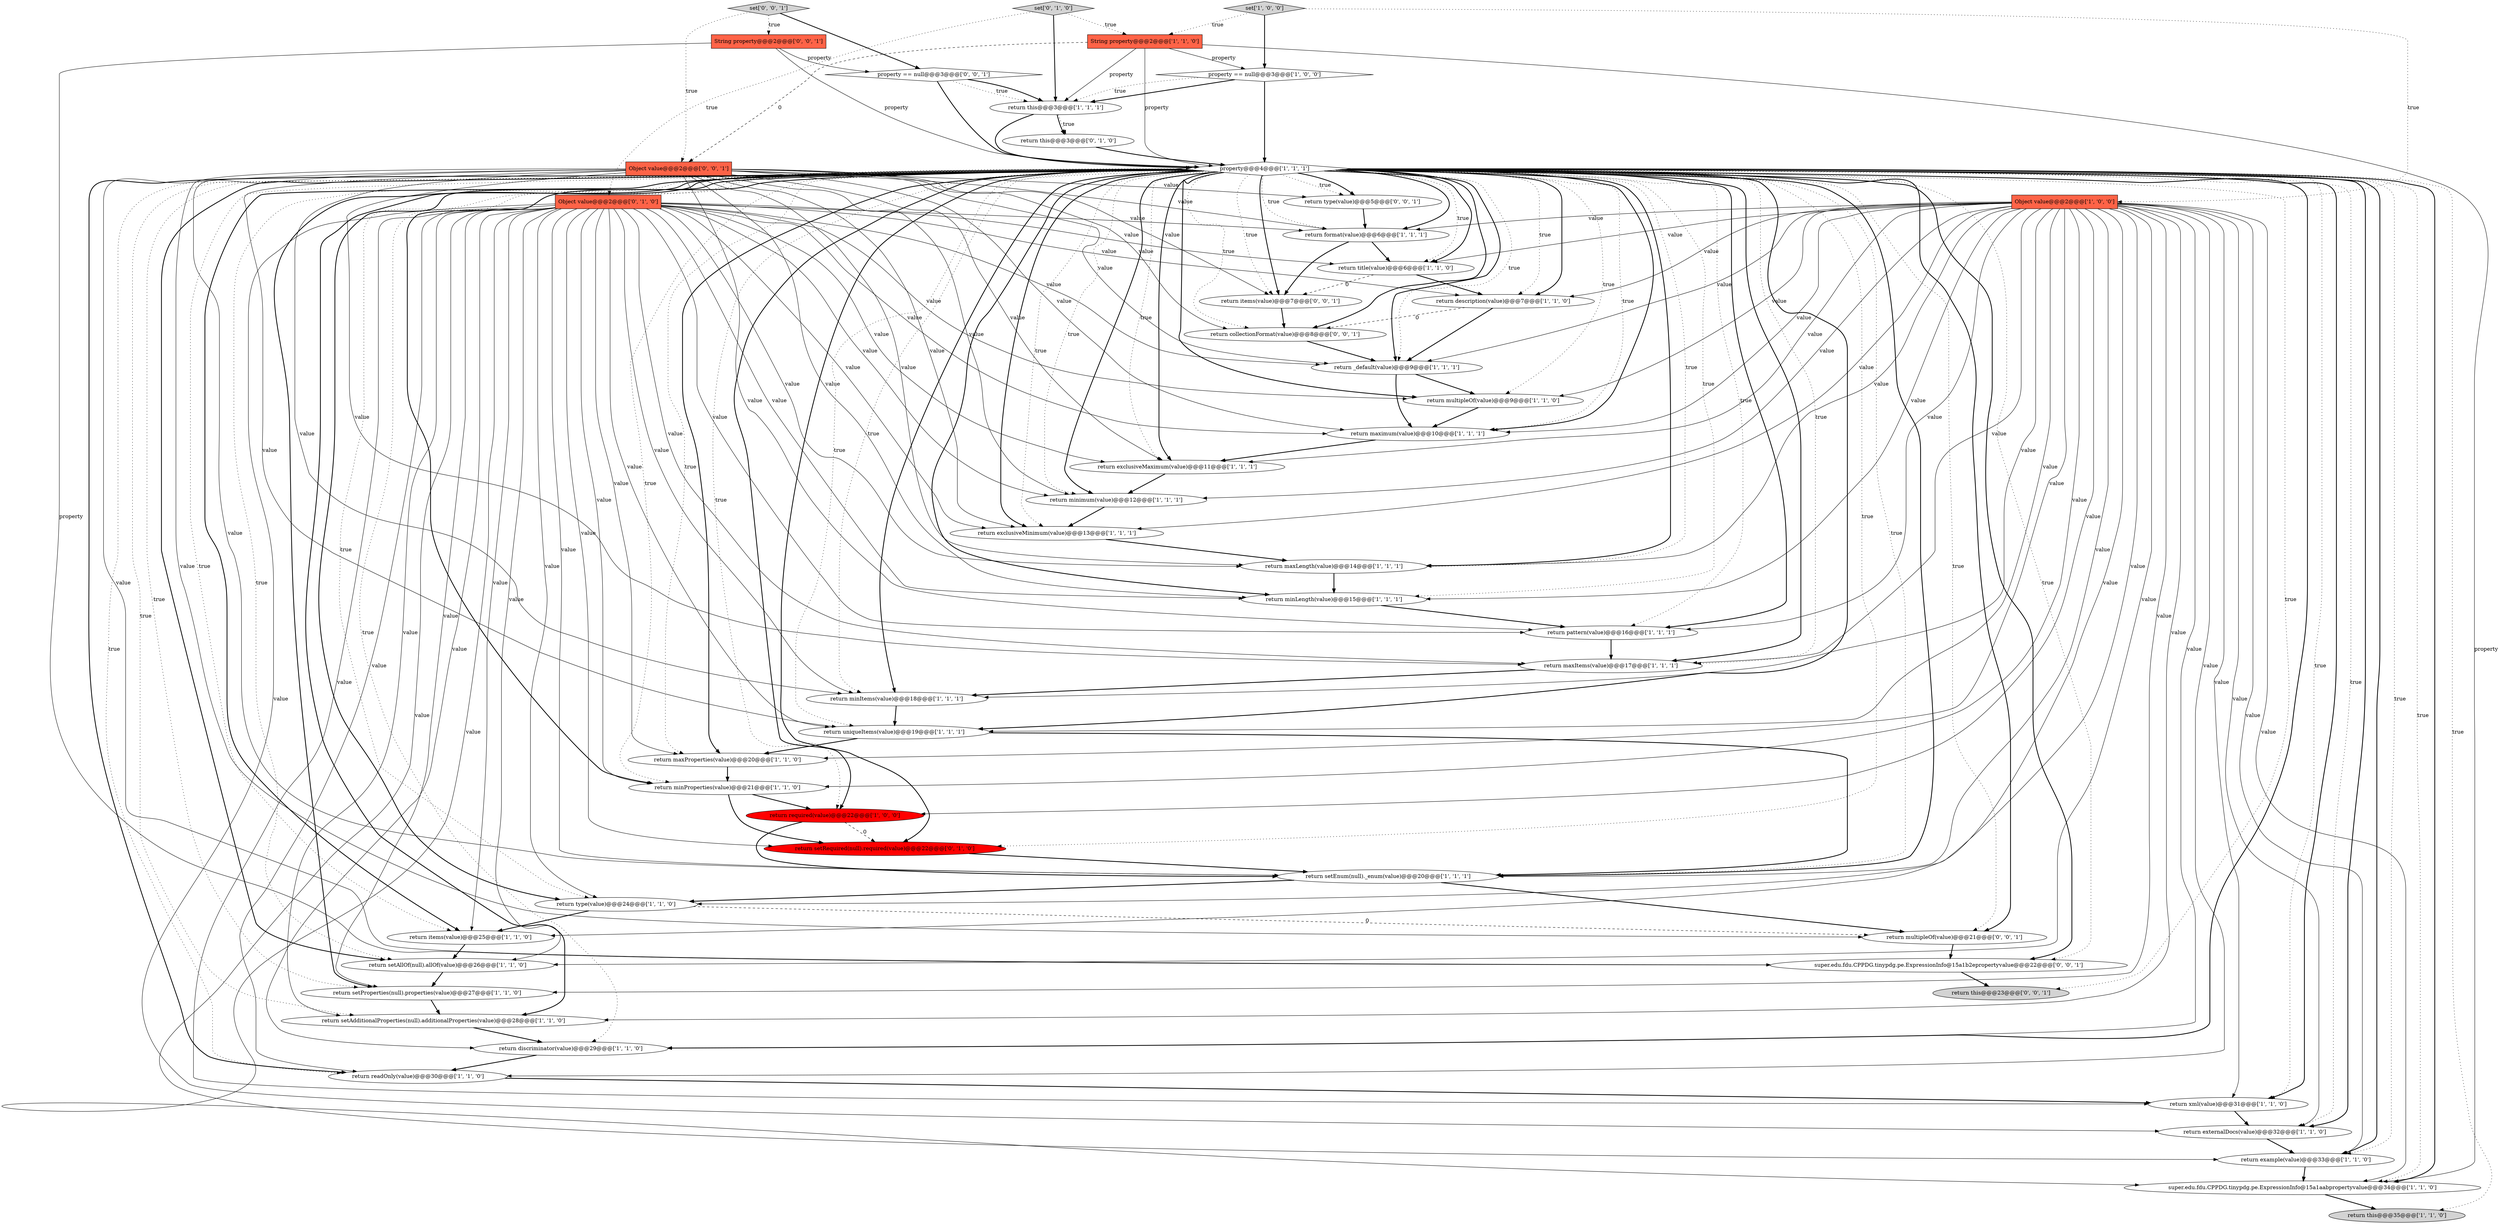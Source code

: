 digraph {
13 [style = filled, label = "property@@@4@@@['1', '1', '1']", fillcolor = white, shape = diamond image = "AAA0AAABBB1BBB"];
47 [style = filled, label = "Object value@@@2@@@['0', '0', '1']", fillcolor = tomato, shape = box image = "AAA0AAABBB3BBB"];
33 [style = filled, label = "return maxItems(value)@@@17@@@['1', '1', '1']", fillcolor = white, shape = ellipse image = "AAA0AAABBB1BBB"];
42 [style = filled, label = "property == null@@@3@@@['0', '0', '1']", fillcolor = white, shape = diamond image = "AAA0AAABBB3BBB"];
7 [style = filled, label = "return xml(value)@@@31@@@['1', '1', '0']", fillcolor = white, shape = ellipse image = "AAA0AAABBB1BBB"];
31 [style = filled, label = "return setAllOf(null).allOf(value)@@@26@@@['1', '1', '0']", fillcolor = white, shape = ellipse image = "AAA0AAABBB1BBB"];
38 [style = filled, label = "set['0', '1', '0']", fillcolor = lightgray, shape = diamond image = "AAA0AAABBB2BBB"];
40 [style = filled, label = "return setRequired(null).required(value)@@@22@@@['0', '1', '0']", fillcolor = red, shape = ellipse image = "AAA1AAABBB2BBB"];
4 [style = filled, label = "return type(value)@@@24@@@['1', '1', '0']", fillcolor = white, shape = ellipse image = "AAA0AAABBB1BBB"];
27 [style = filled, label = "return discriminator(value)@@@29@@@['1', '1', '0']", fillcolor = white, shape = ellipse image = "AAA0AAABBB1BBB"];
50 [style = filled, label = "return multipleOf(value)@@@21@@@['0', '0', '1']", fillcolor = white, shape = ellipse image = "AAA0AAABBB3BBB"];
45 [style = filled, label = "String property@@@2@@@['0', '0', '1']", fillcolor = tomato, shape = box image = "AAA0AAABBB3BBB"];
19 [style = filled, label = "return exclusiveMaximum(value)@@@11@@@['1', '1', '1']", fillcolor = white, shape = ellipse image = "AAA0AAABBB1BBB"];
6 [style = filled, label = "property == null@@@3@@@['1', '0', '0']", fillcolor = white, shape = diamond image = "AAA0AAABBB1BBB"];
2 [style = filled, label = "return exclusiveMinimum(value)@@@13@@@['1', '1', '1']", fillcolor = white, shape = ellipse image = "AAA0AAABBB1BBB"];
22 [style = filled, label = "set['1', '0', '0']", fillcolor = lightgray, shape = diamond image = "AAA0AAABBB1BBB"];
36 [style = filled, label = "return this@@@35@@@['1', '1', '0']", fillcolor = lightgray, shape = ellipse image = "AAA0AAABBB1BBB"];
3 [style = filled, label = "return setAdditionalProperties(null).additionalProperties(value)@@@28@@@['1', '1', '0']", fillcolor = white, shape = ellipse image = "AAA0AAABBB1BBB"];
49 [style = filled, label = "return items(value)@@@7@@@['0', '0', '1']", fillcolor = white, shape = ellipse image = "AAA0AAABBB3BBB"];
14 [style = filled, label = "return uniqueItems(value)@@@19@@@['1', '1', '1']", fillcolor = white, shape = ellipse image = "AAA0AAABBB1BBB"];
37 [style = filled, label = "return this@@@3@@@['0', '1', '0']", fillcolor = white, shape = ellipse image = "AAA0AAABBB2BBB"];
25 [style = filled, label = "return minProperties(value)@@@21@@@['1', '1', '0']", fillcolor = white, shape = ellipse image = "AAA0AAABBB1BBB"];
23 [style = filled, label = "super.edu.fdu.CPPDG.tinypdg.pe.ExpressionInfo@15a1aabpropertyvalue@@@34@@@['1', '1', '0']", fillcolor = white, shape = ellipse image = "AAA0AAABBB1BBB"];
24 [style = filled, label = "return minItems(value)@@@18@@@['1', '1', '1']", fillcolor = white, shape = ellipse image = "AAA0AAABBB1BBB"];
34 [style = filled, label = "return externalDocs(value)@@@32@@@['1', '1', '0']", fillcolor = white, shape = ellipse image = "AAA0AAABBB1BBB"];
1 [style = filled, label = "return description(value)@@@7@@@['1', '1', '0']", fillcolor = white, shape = ellipse image = "AAA0AAABBB1BBB"];
0 [style = filled, label = "return minLength(value)@@@15@@@['1', '1', '1']", fillcolor = white, shape = ellipse image = "AAA0AAABBB1BBB"];
16 [style = filled, label = "return maxLength(value)@@@14@@@['1', '1', '1']", fillcolor = white, shape = ellipse image = "AAA0AAABBB1BBB"];
21 [style = filled, label = "String property@@@2@@@['1', '1', '0']", fillcolor = tomato, shape = box image = "AAA0AAABBB1BBB"];
32 [style = filled, label = "return _default(value)@@@9@@@['1', '1', '1']", fillcolor = white, shape = ellipse image = "AAA0AAABBB1BBB"];
43 [style = filled, label = "return collectionFormat(value)@@@8@@@['0', '0', '1']", fillcolor = white, shape = ellipse image = "AAA0AAABBB3BBB"];
17 [style = filled, label = "return example(value)@@@33@@@['1', '1', '0']", fillcolor = white, shape = ellipse image = "AAA0AAABBB1BBB"];
26 [style = filled, label = "return setProperties(null).properties(value)@@@27@@@['1', '1', '0']", fillcolor = white, shape = ellipse image = "AAA0AAABBB1BBB"];
41 [style = filled, label = "set['0', '0', '1']", fillcolor = lightgray, shape = diamond image = "AAA0AAABBB3BBB"];
48 [style = filled, label = "return this@@@23@@@['0', '0', '1']", fillcolor = lightgray, shape = ellipse image = "AAA0AAABBB3BBB"];
18 [style = filled, label = "return items(value)@@@25@@@['1', '1', '0']", fillcolor = white, shape = ellipse image = "AAA0AAABBB1BBB"];
9 [style = filled, label = "return setEnum(null)._enum(value)@@@20@@@['1', '1', '1']", fillcolor = white, shape = ellipse image = "AAA0AAABBB1BBB"];
39 [style = filled, label = "Object value@@@2@@@['0', '1', '0']", fillcolor = tomato, shape = box image = "AAA0AAABBB2BBB"];
12 [style = filled, label = "return this@@@3@@@['1', '1', '1']", fillcolor = white, shape = ellipse image = "AAA0AAABBB1BBB"];
10 [style = filled, label = "return maximum(value)@@@10@@@['1', '1', '1']", fillcolor = white, shape = ellipse image = "AAA0AAABBB1BBB"];
46 [style = filled, label = "super.edu.fdu.CPPDG.tinypdg.pe.ExpressionInfo@15a1b2epropertyvalue@@@22@@@['0', '0', '1']", fillcolor = white, shape = ellipse image = "AAA0AAABBB3BBB"];
11 [style = filled, label = "return format(value)@@@6@@@['1', '1', '1']", fillcolor = white, shape = ellipse image = "AAA0AAABBB1BBB"];
5 [style = filled, label = "return pattern(value)@@@16@@@['1', '1', '1']", fillcolor = white, shape = ellipse image = "AAA0AAABBB1BBB"];
44 [style = filled, label = "return type(value)@@@5@@@['0', '0', '1']", fillcolor = white, shape = ellipse image = "AAA0AAABBB3BBB"];
8 [style = filled, label = "Object value@@@2@@@['1', '0', '0']", fillcolor = tomato, shape = box image = "AAA0AAABBB1BBB"];
29 [style = filled, label = "return multipleOf(value)@@@9@@@['1', '1', '0']", fillcolor = white, shape = ellipse image = "AAA0AAABBB1BBB"];
30 [style = filled, label = "return maxProperties(value)@@@20@@@['1', '1', '0']", fillcolor = white, shape = ellipse image = "AAA0AAABBB1BBB"];
20 [style = filled, label = "return minimum(value)@@@12@@@['1', '1', '1']", fillcolor = white, shape = ellipse image = "AAA0AAABBB1BBB"];
35 [style = filled, label = "return title(value)@@@6@@@['1', '1', '0']", fillcolor = white, shape = ellipse image = "AAA0AAABBB1BBB"];
28 [style = filled, label = "return readOnly(value)@@@30@@@['1', '1', '0']", fillcolor = white, shape = ellipse image = "AAA0AAABBB1BBB"];
15 [style = filled, label = "return required(value)@@@22@@@['1', '0', '0']", fillcolor = red, shape = ellipse image = "AAA1AAABBB1BBB"];
39->1 [style = solid, label="value"];
8->15 [style = solid, label="value"];
9->50 [style = bold, label=""];
13->24 [style = dotted, label="true"];
16->0 [style = bold, label=""];
13->49 [style = dotted, label="true"];
47->5 [style = solid, label="value"];
13->28 [style = dotted, label="true"];
13->27 [style = dotted, label="true"];
8->10 [style = solid, label="value"];
47->24 [style = solid, label="value"];
8->26 [style = solid, label="value"];
10->19 [style = bold, label=""];
27->28 [style = bold, label=""];
21->13 [style = solid, label="property"];
47->43 [style = solid, label="value"];
13->20 [style = dotted, label="true"];
38->39 [style = dotted, label="true"];
38->12 [style = bold, label=""];
13->5 [style = dotted, label="true"];
13->49 [style = bold, label=""];
13->10 [style = dotted, label="true"];
46->48 [style = bold, label=""];
15->40 [style = dashed, label="0"];
13->1 [style = bold, label=""];
47->44 [style = solid, label="value"];
13->35 [style = dotted, label="true"];
3->27 [style = bold, label=""];
39->23 [style = solid, label="value"];
38->21 [style = dotted, label="true"];
8->24 [style = solid, label="value"];
13->17 [style = bold, label=""];
21->23 [style = solid, label="property"];
39->25 [style = solid, label="value"];
34->17 [style = bold, label=""];
47->9 [style = solid, label="value"];
25->15 [style = bold, label=""];
39->24 [style = solid, label="value"];
13->46 [style = bold, label=""];
13->50 [style = dotted, label="true"];
13->15 [style = dotted, label="true"];
23->36 [style = bold, label=""];
14->9 [style = bold, label=""];
13->31 [style = bold, label=""];
8->4 [style = solid, label="value"];
47->20 [style = solid, label="value"];
13->14 [style = bold, label=""];
41->42 [style = bold, label=""];
47->11 [style = solid, label="value"];
13->4 [style = dotted, label="true"];
25->40 [style = bold, label=""];
13->44 [style = dotted, label="true"];
13->9 [style = dotted, label="true"];
2->16 [style = bold, label=""];
13->25 [style = bold, label=""];
18->31 [style = bold, label=""];
39->30 [style = solid, label="value"];
13->17 [style = dotted, label="true"];
13->34 [style = bold, label=""];
47->50 [style = solid, label="value"];
47->2 [style = solid, label="value"];
13->32 [style = bold, label=""];
35->49 [style = dashed, label="0"];
14->30 [style = bold, label=""];
1->43 [style = dashed, label="0"];
13->3 [style = dotted, label="true"];
5->33 [style = bold, label=""];
13->25 [style = dotted, label="true"];
8->3 [style = solid, label="value"];
13->36 [style = dotted, label="true"];
19->20 [style = bold, label=""];
39->31 [style = solid, label="value"];
43->32 [style = bold, label=""];
13->19 [style = dotted, label="true"];
47->49 [style = solid, label="value"];
4->18 [style = bold, label=""];
13->40 [style = bold, label=""];
13->7 [style = dotted, label="true"];
21->12 [style = solid, label="property"];
39->27 [style = solid, label="value"];
13->11 [style = bold, label=""];
13->16 [style = bold, label=""];
12->37 [style = bold, label=""];
32->10 [style = bold, label=""];
13->23 [style = dotted, label="true"];
13->32 [style = dotted, label="true"];
39->26 [style = solid, label="value"];
39->7 [style = solid, label="value"];
13->46 [style = dotted, label="true"];
8->19 [style = solid, label="value"];
13->0 [style = dotted, label="true"];
15->9 [style = bold, label=""];
13->29 [style = dotted, label="true"];
13->43 [style = bold, label=""];
4->50 [style = dashed, label="0"];
13->5 [style = bold, label=""];
45->46 [style = solid, label="property"];
47->32 [style = solid, label="value"];
1->32 [style = bold, label=""];
39->5 [style = solid, label="value"];
8->11 [style = solid, label="value"];
8->25 [style = solid, label="value"];
6->12 [style = dotted, label="true"];
13->15 [style = bold, label=""];
13->40 [style = dotted, label="true"];
8->27 [style = solid, label="value"];
37->13 [style = bold, label=""];
21->6 [style = solid, label="property"];
8->32 [style = solid, label="value"];
39->3 [style = solid, label="value"];
8->34 [style = solid, label="value"];
39->11 [style = solid, label="value"];
8->30 [style = solid, label="value"];
13->18 [style = bold, label=""];
13->0 [style = bold, label=""];
13->34 [style = dotted, label="true"];
12->37 [style = dotted, label="true"];
22->6 [style = bold, label=""];
47->16 [style = solid, label="value"];
22->21 [style = dotted, label="true"];
13->10 [style = bold, label=""];
13->16 [style = dotted, label="true"];
13->18 [style = dotted, label="true"];
8->33 [style = solid, label="value"];
13->24 [style = bold, label=""];
47->19 [style = solid, label="value"];
39->4 [style = solid, label="value"];
8->18 [style = solid, label="value"];
8->1 [style = solid, label="value"];
13->26 [style = dotted, label="true"];
8->31 [style = solid, label="value"];
39->33 [style = solid, label="value"];
39->29 [style = solid, label="value"];
26->3 [style = bold, label=""];
45->13 [style = solid, label="property"];
40->9 [style = bold, label=""];
39->14 [style = solid, label="value"];
47->14 [style = solid, label="value"];
17->23 [style = bold, label=""];
39->19 [style = solid, label="value"];
13->50 [style = bold, label=""];
8->5 [style = solid, label="value"];
39->18 [style = solid, label="value"];
13->2 [style = dotted, label="true"];
12->13 [style = bold, label=""];
31->26 [style = bold, label=""];
39->20 [style = solid, label="value"];
13->19 [style = bold, label=""];
13->30 [style = dotted, label="true"];
13->27 [style = bold, label=""];
39->32 [style = solid, label="value"];
13->33 [style = dotted, label="true"];
8->29 [style = solid, label="value"];
35->1 [style = bold, label=""];
21->47 [style = dashed, label="0"];
13->26 [style = bold, label=""];
33->24 [style = bold, label=""];
6->13 [style = bold, label=""];
8->35 [style = solid, label="value"];
41->47 [style = dotted, label="true"];
39->40 [style = solid, label="value"];
13->11 [style = dotted, label="true"];
29->10 [style = bold, label=""];
8->20 [style = solid, label="value"];
13->9 [style = bold, label=""];
47->10 [style = solid, label="value"];
13->14 [style = dotted, label="true"];
11->49 [style = bold, label=""];
0->5 [style = bold, label=""];
13->2 [style = bold, label=""];
6->12 [style = bold, label=""];
8->9 [style = solid, label="value"];
47->46 [style = solid, label="value"];
8->7 [style = solid, label="value"];
42->13 [style = bold, label=""];
50->46 [style = bold, label=""];
8->0 [style = solid, label="value"];
39->34 [style = solid, label="value"];
9->4 [style = bold, label=""];
13->44 [style = bold, label=""];
8->14 [style = solid, label="value"];
39->28 [style = solid, label="value"];
28->7 [style = bold, label=""];
45->42 [style = solid, label="property"];
30->25 [style = bold, label=""];
8->2 [style = solid, label="value"];
13->30 [style = bold, label=""];
42->12 [style = bold, label=""];
39->2 [style = solid, label="value"];
47->0 [style = solid, label="value"];
8->28 [style = solid, label="value"];
47->33 [style = solid, label="value"];
39->35 [style = solid, label="value"];
13->43 [style = dotted, label="true"];
41->45 [style = dotted, label="true"];
8->23 [style = solid, label="value"];
11->35 [style = bold, label=""];
49->43 [style = bold, label=""];
39->16 [style = solid, label="value"];
24->14 [style = bold, label=""];
20->2 [style = bold, label=""];
32->29 [style = bold, label=""];
39->17 [style = solid, label="value"];
42->12 [style = dotted, label="true"];
13->1 [style = dotted, label="true"];
13->29 [style = bold, label=""];
13->31 [style = dotted, label="true"];
22->8 [style = dotted, label="true"];
7->34 [style = bold, label=""];
13->3 [style = bold, label=""];
8->16 [style = solid, label="value"];
13->7 [style = bold, label=""];
39->9 [style = solid, label="value"];
8->17 [style = solid, label="value"];
13->23 [style = bold, label=""];
44->11 [style = bold, label=""];
13->48 [style = dotted, label="true"];
13->33 [style = bold, label=""];
13->35 [style = bold, label=""];
39->0 [style = solid, label="value"];
13->4 [style = bold, label=""];
39->10 [style = solid, label="value"];
13->28 [style = bold, label=""];
13->20 [style = bold, label=""];
}
